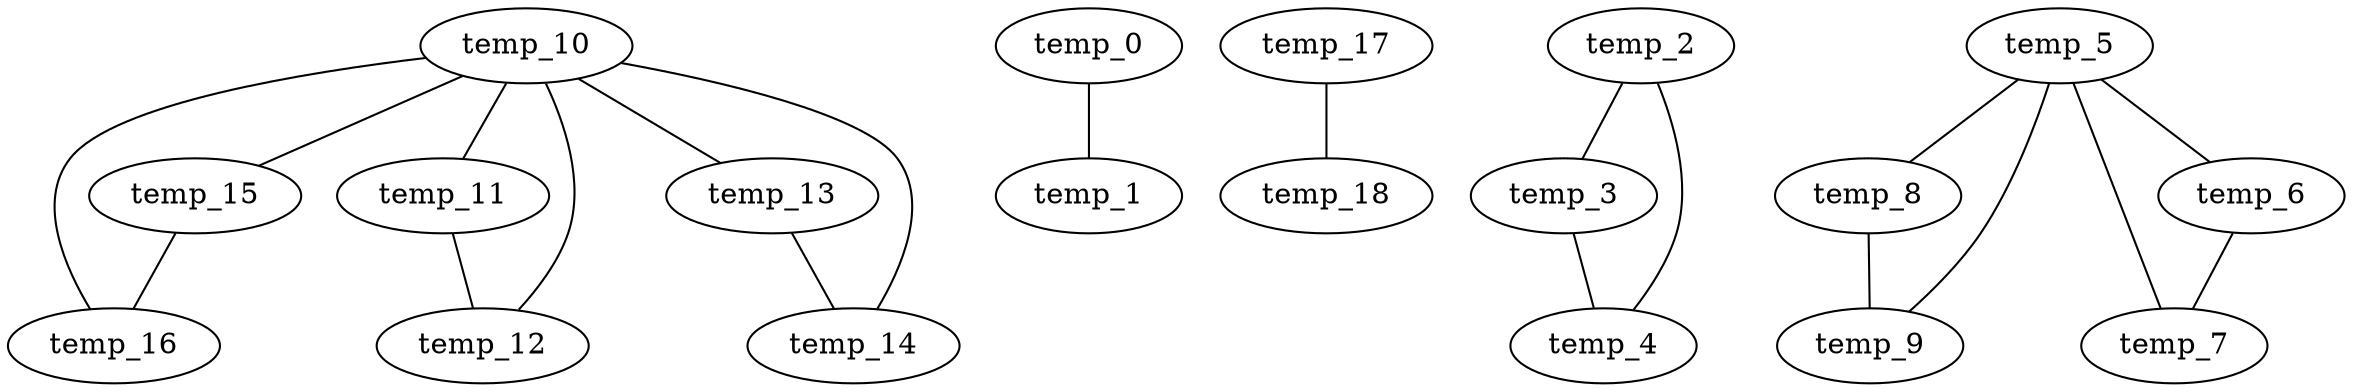 graph G {
  "temp_10" -- "temp_16";
  "temp_10" -- "temp_11";
  "temp_10" -- "temp_12";
  "temp_10" -- "temp_13";
  "temp_10" -- "temp_14";
  "temp_10" -- "temp_15";
  "temp_11" -- "temp_12";
  "temp_13" -- "temp_14";
  "temp_15" -- "temp_16";
  "temp_0" -- "temp_1";
  "temp_17" -- "temp_18";
  "temp_2" -- "temp_3";
  "temp_2" -- "temp_4";
  "temp_8" -- "temp_9";
  "temp_3" -- "temp_4";
  "temp_5" -- "temp_7";
  "temp_5" -- "temp_8";
  "temp_5" -- "temp_9";
  "temp_5" -- "temp_6";
  "temp_6" -- "temp_7";
}
